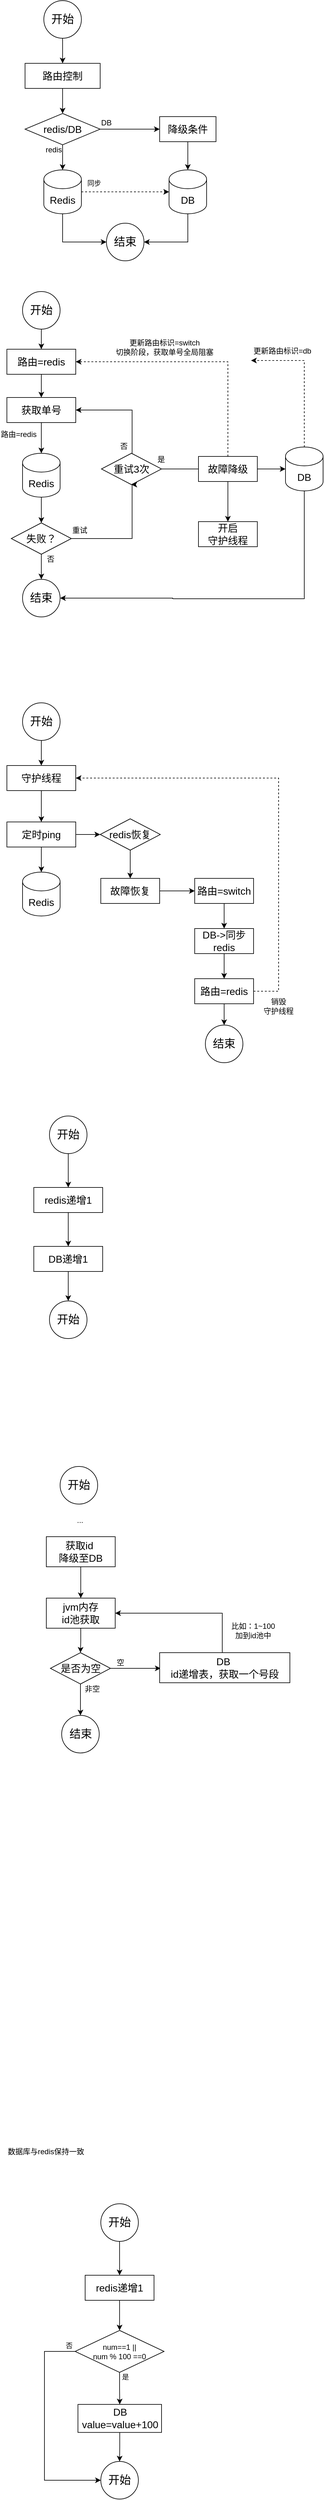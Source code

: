 <mxfile version="24.7.3" type="github">
  <diagram name="第 1 页" id="wcEa54nouv058no1run-">
    <mxGraphModel dx="1434" dy="795" grid="0" gridSize="10" guides="1" tooltips="1" connect="1" arrows="1" fold="1" page="1" pageScale="1" pageWidth="827" pageHeight="1169" math="0" shadow="0">
      <root>
        <mxCell id="0" />
        <mxCell id="1" parent="0" />
        <mxCell id="WumZS3qc3HFv33wqFGVb-3" value="" style="edgeStyle=orthogonalEdgeStyle;rounded=0;orthogonalLoop=1;jettySize=auto;html=1;" parent="1" source="WumZS3qc3HFv33wqFGVb-1" target="WumZS3qc3HFv33wqFGVb-2" edge="1">
          <mxGeometry relative="1" as="geometry" />
        </mxCell>
        <mxCell id="WumZS3qc3HFv33wqFGVb-1" value="开始" style="ellipse;whiteSpace=wrap;html=1;aspect=fixed;fontSize=18;" parent="1" vertex="1">
          <mxGeometry x="200" y="150" width="60" height="60" as="geometry" />
        </mxCell>
        <mxCell id="WumZS3qc3HFv33wqFGVb-5" value="" style="edgeStyle=orthogonalEdgeStyle;rounded=0;orthogonalLoop=1;jettySize=auto;html=1;" parent="1" source="WumZS3qc3HFv33wqFGVb-2" target="WumZS3qc3HFv33wqFGVb-6" edge="1">
          <mxGeometry relative="1" as="geometry">
            <mxPoint x="230" y="330" as="targetPoint" />
          </mxGeometry>
        </mxCell>
        <mxCell id="WumZS3qc3HFv33wqFGVb-2" value="路由控制" style="rounded=0;whiteSpace=wrap;html=1;fontSize=16;" parent="1" vertex="1">
          <mxGeometry x="170" y="250" width="120" height="40" as="geometry" />
        </mxCell>
        <mxCell id="WumZS3qc3HFv33wqFGVb-8" value="" style="edgeStyle=orthogonalEdgeStyle;rounded=0;orthogonalLoop=1;jettySize=auto;html=1;" parent="1" source="WumZS3qc3HFv33wqFGVb-6" edge="1">
          <mxGeometry relative="1" as="geometry">
            <mxPoint x="230" y="420" as="targetPoint" />
          </mxGeometry>
        </mxCell>
        <mxCell id="WumZS3qc3HFv33wqFGVb-6" value="redis/DB" style="rhombus;whiteSpace=wrap;html=1;fontSize=16;" parent="1" vertex="1">
          <mxGeometry x="170" y="330" width="120" height="50" as="geometry" />
        </mxCell>
        <mxCell id="WumZS3qc3HFv33wqFGVb-9" value="redis" style="text;html=1;align=center;verticalAlign=middle;whiteSpace=wrap;rounded=0;" parent="1" vertex="1">
          <mxGeometry x="186" y="373" width="60" height="30" as="geometry" />
        </mxCell>
        <mxCell id="WumZS3qc3HFv33wqFGVb-10" value="DB" style="text;html=1;align=center;verticalAlign=middle;whiteSpace=wrap;rounded=0;" parent="1" vertex="1">
          <mxGeometry x="270" y="330" width="60" height="30" as="geometry" />
        </mxCell>
        <mxCell id="WumZS3qc3HFv33wqFGVb-11" value="" style="edgeStyle=orthogonalEdgeStyle;rounded=0;orthogonalLoop=1;jettySize=auto;html=1;entryX=0;entryY=0.5;entryDx=0;entryDy=0;" parent="1" source="WumZS3qc3HFv33wqFGVb-6" target="WumZS3qc3HFv33wqFGVb-19" edge="1">
          <mxGeometry relative="1" as="geometry">
            <mxPoint x="420" y="390" as="sourcePoint" />
            <mxPoint x="330" y="355" as="targetPoint" />
          </mxGeometry>
        </mxCell>
        <mxCell id="WumZS3qc3HFv33wqFGVb-15" value="" style="edgeStyle=orthogonalEdgeStyle;rounded=0;orthogonalLoop=1;jettySize=auto;html=1;dashed=1;" parent="1" source="WumZS3qc3HFv33wqFGVb-12" target="WumZS3qc3HFv33wqFGVb-14" edge="1">
          <mxGeometry relative="1" as="geometry" />
        </mxCell>
        <mxCell id="WumZS3qc3HFv33wqFGVb-16" value="同步" style="edgeLabel;html=1;align=center;verticalAlign=middle;resizable=0;points=[];" parent="WumZS3qc3HFv33wqFGVb-15" vertex="1" connectable="0">
          <mxGeometry x="-0.386" y="-1" relative="1" as="geometry">
            <mxPoint x="-23" y="-15" as="offset" />
          </mxGeometry>
        </mxCell>
        <mxCell id="WumZS3qc3HFv33wqFGVb-12" value="Redis" style="shape=cylinder3;whiteSpace=wrap;html=1;boundedLbl=1;backgroundOutline=1;size=15;fontSize=16;" parent="1" vertex="1">
          <mxGeometry x="200" y="420" width="60" height="70" as="geometry" />
        </mxCell>
        <mxCell id="WumZS3qc3HFv33wqFGVb-14" value="DB" style="shape=cylinder3;whiteSpace=wrap;html=1;boundedLbl=1;backgroundOutline=1;size=15;fontSize=16;" parent="1" vertex="1">
          <mxGeometry x="400" y="420" width="60" height="70" as="geometry" />
        </mxCell>
        <mxCell id="WumZS3qc3HFv33wqFGVb-20" value="" style="edgeStyle=orthogonalEdgeStyle;rounded=0;orthogonalLoop=1;jettySize=auto;html=1;" parent="1" source="WumZS3qc3HFv33wqFGVb-19" target="WumZS3qc3HFv33wqFGVb-14" edge="1">
          <mxGeometry relative="1" as="geometry" />
        </mxCell>
        <mxCell id="WumZS3qc3HFv33wqFGVb-19" value="降级条件" style="rounded=0;whiteSpace=wrap;html=1;fontSize=16;" parent="1" vertex="1">
          <mxGeometry x="385" y="335" width="90" height="40" as="geometry" />
        </mxCell>
        <mxCell id="WumZS3qc3HFv33wqFGVb-22" value="" style="edgeStyle=orthogonalEdgeStyle;rounded=0;orthogonalLoop=1;jettySize=auto;html=1;exitX=0.5;exitY=1;exitDx=0;exitDy=0;exitPerimeter=0;" parent="1" source="WumZS3qc3HFv33wqFGVb-12" target="WumZS3qc3HFv33wqFGVb-23" edge="1">
          <mxGeometry relative="1" as="geometry">
            <mxPoint x="330" y="470" as="sourcePoint" />
            <Array as="points">
              <mxPoint x="230" y="535" />
            </Array>
          </mxGeometry>
        </mxCell>
        <mxCell id="WumZS3qc3HFv33wqFGVb-23" value="&lt;font style=&quot;font-size: 18px;&quot;&gt;结束&lt;/font&gt;" style="ellipse;whiteSpace=wrap;html=1;" parent="1" vertex="1">
          <mxGeometry x="300" y="505" width="60" height="60" as="geometry" />
        </mxCell>
        <mxCell id="WumZS3qc3HFv33wqFGVb-24" value="" style="edgeStyle=orthogonalEdgeStyle;rounded=0;orthogonalLoop=1;jettySize=auto;html=1;exitX=0.5;exitY=1;exitDx=0;exitDy=0;exitPerimeter=0;entryX=1;entryY=0.5;entryDx=0;entryDy=0;" parent="1" source="WumZS3qc3HFv33wqFGVb-14" target="WumZS3qc3HFv33wqFGVb-23" edge="1">
          <mxGeometry relative="1" as="geometry">
            <mxPoint x="240" y="500" as="sourcePoint" />
            <mxPoint x="310" y="545" as="targetPoint" />
            <Array as="points">
              <mxPoint x="430" y="535" />
            </Array>
          </mxGeometry>
        </mxCell>
        <mxCell id="WumZS3qc3HFv33wqFGVb-28" value="" style="edgeStyle=orthogonalEdgeStyle;rounded=0;orthogonalLoop=1;jettySize=auto;html=1;" parent="1" source="WumZS3qc3HFv33wqFGVb-25" target="WumZS3qc3HFv33wqFGVb-26" edge="1">
          <mxGeometry relative="1" as="geometry">
            <mxPoint x="331" y="803" as="targetPoint" />
          </mxGeometry>
        </mxCell>
        <mxCell id="WumZS3qc3HFv33wqFGVb-25" value="获取单号" style="rounded=0;whiteSpace=wrap;html=1;fontSize=16;" parent="1" vertex="1">
          <mxGeometry x="141" y="783" width="110" height="40" as="geometry" />
        </mxCell>
        <mxCell id="WumZS3qc3HFv33wqFGVb-33" value="" style="edgeStyle=orthogonalEdgeStyle;rounded=0;orthogonalLoop=1;jettySize=auto;html=1;" parent="1" source="WumZS3qc3HFv33wqFGVb-26" target="WumZS3qc3HFv33wqFGVb-32" edge="1">
          <mxGeometry relative="1" as="geometry" />
        </mxCell>
        <mxCell id="WumZS3qc3HFv33wqFGVb-26" value="Redis" style="shape=cylinder3;whiteSpace=wrap;html=1;boundedLbl=1;backgroundOutline=1;size=15;fontSize=16;" parent="1" vertex="1">
          <mxGeometry x="166" y="872" width="60" height="70" as="geometry" />
        </mxCell>
        <mxCell id="WumZS3qc3HFv33wqFGVb-29" value="&lt;div&gt;路由=redis&lt;/div&gt;" style="text;html=1;align=center;verticalAlign=middle;whiteSpace=wrap;rounded=0;" parent="1" vertex="1">
          <mxGeometry x="130" y="827" width="60" height="30" as="geometry" />
        </mxCell>
        <mxCell id="WumZS3qc3HFv33wqFGVb-51" value="" style="edgeStyle=orthogonalEdgeStyle;rounded=0;orthogonalLoop=1;jettySize=auto;html=1;" parent="1" source="WumZS3qc3HFv33wqFGVb-30" target="WumZS3qc3HFv33wqFGVb-50" edge="1">
          <mxGeometry relative="1" as="geometry" />
        </mxCell>
        <mxCell id="WumZS3qc3HFv33wqFGVb-30" value="&lt;font style=&quot;font-size: 18px;&quot;&gt;开始&lt;/font&gt;" style="ellipse;whiteSpace=wrap;html=1;" parent="1" vertex="1">
          <mxGeometry x="166" y="614" width="60" height="60" as="geometry" />
        </mxCell>
        <mxCell id="WumZS3qc3HFv33wqFGVb-35" value="" style="edgeStyle=orthogonalEdgeStyle;rounded=0;orthogonalLoop=1;jettySize=auto;html=1;exitX=1;exitY=0.5;exitDx=0;exitDy=0;entryX=0.5;entryY=1;entryDx=0;entryDy=0;" parent="1" source="WumZS3qc3HFv33wqFGVb-32" target="WumZS3qc3HFv33wqFGVb-37" edge="1">
          <mxGeometry relative="1" as="geometry">
            <mxPoint x="541" y="963" as="targetPoint" />
            <Array as="points">
              <mxPoint x="341" y="1008" />
            </Array>
          </mxGeometry>
        </mxCell>
        <mxCell id="WumZS3qc3HFv33wqFGVb-45" value="" style="edgeStyle=orthogonalEdgeStyle;rounded=0;orthogonalLoop=1;jettySize=auto;html=1;" parent="1" source="WumZS3qc3HFv33wqFGVb-32" target="WumZS3qc3HFv33wqFGVb-44" edge="1">
          <mxGeometry relative="1" as="geometry" />
        </mxCell>
        <mxCell id="WumZS3qc3HFv33wqFGVb-32" value="失败？" style="rhombus;whiteSpace=wrap;html=1;fontSize=16;" parent="1" vertex="1">
          <mxGeometry x="148" y="983" width="96" height="50" as="geometry" />
        </mxCell>
        <mxCell id="WumZS3qc3HFv33wqFGVb-36" value="重试" style="text;html=1;align=center;verticalAlign=middle;whiteSpace=wrap;rounded=0;" parent="1" vertex="1">
          <mxGeometry x="243" y="985" width="29" height="20" as="geometry" />
        </mxCell>
        <mxCell id="WumZS3qc3HFv33wqFGVb-37" value="重试3次" style="rhombus;whiteSpace=wrap;html=1;fontSize=16;" parent="1" vertex="1">
          <mxGeometry x="292" y="872" width="96" height="50" as="geometry" />
        </mxCell>
        <mxCell id="WumZS3qc3HFv33wqFGVb-38" value="" style="edgeStyle=orthogonalEdgeStyle;rounded=0;orthogonalLoop=1;jettySize=auto;html=1;exitX=0.5;exitY=0;exitDx=0;exitDy=0;entryX=1;entryY=0.5;entryDx=0;entryDy=0;" parent="1" source="WumZS3qc3HFv33wqFGVb-37" target="WumZS3qc3HFv33wqFGVb-25" edge="1">
          <mxGeometry relative="1" as="geometry">
            <mxPoint x="254" y="1018" as="sourcePoint" />
            <mxPoint x="363" y="932" as="targetPoint" />
            <Array as="points">
              <mxPoint x="341" y="872" />
              <mxPoint x="341" y="803" />
            </Array>
          </mxGeometry>
        </mxCell>
        <mxCell id="WumZS3qc3HFv33wqFGVb-39" value="否" style="text;html=1;align=center;verticalAlign=middle;whiteSpace=wrap;rounded=0;" parent="1" vertex="1">
          <mxGeometry x="318" y="856" width="20" height="10" as="geometry" />
        </mxCell>
        <mxCell id="WumZS3qc3HFv33wqFGVb-40" value="是" style="text;html=1;align=center;verticalAlign=middle;whiteSpace=wrap;rounded=0;" parent="1" vertex="1">
          <mxGeometry x="373" y="872" width="29" height="20" as="geometry" />
        </mxCell>
        <mxCell id="WumZS3qc3HFv33wqFGVb-41" value="" style="edgeStyle=orthogonalEdgeStyle;rounded=0;orthogonalLoop=1;jettySize=auto;html=1;exitX=1;exitY=0.5;exitDx=0;exitDy=0;entryX=0;entryY=0.5;entryDx=0;entryDy=0;" parent="1" source="WumZS3qc3HFv33wqFGVb-37" target="WumZS3qc3HFv33wqFGVb-43" edge="1">
          <mxGeometry relative="1" as="geometry">
            <mxPoint x="350" y="882" as="sourcePoint" />
            <mxPoint x="408" y="943" as="targetPoint" />
            <Array as="points">
              <mxPoint x="448" y="897" />
              <mxPoint x="448" y="897" />
            </Array>
          </mxGeometry>
        </mxCell>
        <mxCell id="WumZS3qc3HFv33wqFGVb-54" value="" style="edgeStyle=orthogonalEdgeStyle;rounded=0;orthogonalLoop=1;jettySize=auto;html=1;entryX=1;entryY=0.5;entryDx=0;entryDy=0;dashed=1;" parent="1" source="WumZS3qc3HFv33wqFGVb-43" target="WumZS3qc3HFv33wqFGVb-50" edge="1">
          <mxGeometry relative="1" as="geometry">
            <mxPoint x="494" y="807" as="targetPoint" />
            <Array as="points">
              <mxPoint x="494" y="726" />
            </Array>
          </mxGeometry>
        </mxCell>
        <mxCell id="WumZS3qc3HFv33wqFGVb-57" value="" style="edgeStyle=orthogonalEdgeStyle;rounded=0;orthogonalLoop=1;jettySize=auto;html=1;entryX=0;entryY=0.5;entryDx=0;entryDy=0;entryPerimeter=0;" parent="1" source="WumZS3qc3HFv33wqFGVb-43" target="WumZS3qc3HFv33wqFGVb-58" edge="1">
          <mxGeometry relative="1" as="geometry">
            <mxPoint x="541" y="964" as="targetPoint" />
          </mxGeometry>
        </mxCell>
        <mxCell id="THPKkUptLc2-kDEgWyZg-17" value="" style="edgeStyle=orthogonalEdgeStyle;rounded=0;orthogonalLoop=1;jettySize=auto;html=1;" edge="1" parent="1" source="WumZS3qc3HFv33wqFGVb-43" target="THPKkUptLc2-kDEgWyZg-16">
          <mxGeometry relative="1" as="geometry" />
        </mxCell>
        <mxCell id="WumZS3qc3HFv33wqFGVb-43" value="故障降级" style="rounded=0;whiteSpace=wrap;html=1;fontSize=16;" parent="1" vertex="1">
          <mxGeometry x="447" y="877" width="94" height="40" as="geometry" />
        </mxCell>
        <mxCell id="WumZS3qc3HFv33wqFGVb-44" value="&lt;font style=&quot;font-size: 18px;&quot;&gt;结束&lt;/font&gt;" style="ellipse;whiteSpace=wrap;html=1;" parent="1" vertex="1">
          <mxGeometry x="166" y="1073" width="60" height="60" as="geometry" />
        </mxCell>
        <mxCell id="WumZS3qc3HFv33wqFGVb-47" value="否" style="text;html=1;align=center;verticalAlign=middle;whiteSpace=wrap;rounded=0;" parent="1" vertex="1">
          <mxGeometry x="201" y="1036" width="20" height="10" as="geometry" />
        </mxCell>
        <mxCell id="WumZS3qc3HFv33wqFGVb-52" value="" style="edgeStyle=orthogonalEdgeStyle;rounded=0;orthogonalLoop=1;jettySize=auto;html=1;entryX=0.5;entryY=0;entryDx=0;entryDy=0;" parent="1" source="WumZS3qc3HFv33wqFGVb-50" target="WumZS3qc3HFv33wqFGVb-25" edge="1">
          <mxGeometry relative="1" as="geometry" />
        </mxCell>
        <mxCell id="WumZS3qc3HFv33wqFGVb-50" value="路由=redis" style="rounded=0;whiteSpace=wrap;html=1;fontSize=16;" parent="1" vertex="1">
          <mxGeometry x="141" y="706" width="110" height="40" as="geometry" />
        </mxCell>
        <mxCell id="WumZS3qc3HFv33wqFGVb-55" value="更新路由标识=switch&lt;div&gt;切换阶段，获取单号全局阻塞&lt;/div&gt;" style="text;html=1;align=center;verticalAlign=middle;whiteSpace=wrap;rounded=0;" parent="1" vertex="1">
          <mxGeometry x="314" y="688" width="158" height="30" as="geometry" />
        </mxCell>
        <mxCell id="WumZS3qc3HFv33wqFGVb-64" value="" style="edgeStyle=orthogonalEdgeStyle;rounded=0;orthogonalLoop=1;jettySize=auto;html=1;entryX=1;entryY=0.5;entryDx=0;entryDy=0;" parent="1" source="WumZS3qc3HFv33wqFGVb-58" target="WumZS3qc3HFv33wqFGVb-44" edge="1">
          <mxGeometry relative="1" as="geometry">
            <mxPoint x="616" y="1012" as="targetPoint" />
            <Array as="points">
              <mxPoint x="616" y="1104" />
              <mxPoint x="406" y="1104" />
              <mxPoint x="406" y="1103" />
            </Array>
          </mxGeometry>
        </mxCell>
        <mxCell id="WumZS3qc3HFv33wqFGVb-58" value="DB" style="shape=cylinder3;whiteSpace=wrap;html=1;boundedLbl=1;backgroundOutline=1;size=15;fontSize=16;" parent="1" vertex="1">
          <mxGeometry x="586" y="862" width="60" height="70" as="geometry" />
        </mxCell>
        <mxCell id="WumZS3qc3HFv33wqFGVb-61" value="" style="edgeStyle=orthogonalEdgeStyle;rounded=0;orthogonalLoop=1;jettySize=auto;html=1;dashed=1;exitX=0.5;exitY=0;exitDx=0;exitDy=0;exitPerimeter=0;" parent="1" source="WumZS3qc3HFv33wqFGVb-58" edge="1">
          <mxGeometry relative="1" as="geometry">
            <mxPoint x="644" y="856" as="sourcePoint" />
            <mxPoint x="531" y="724" as="targetPoint" />
            <Array as="points">
              <mxPoint x="616" y="724" />
            </Array>
          </mxGeometry>
        </mxCell>
        <mxCell id="WumZS3qc3HFv33wqFGVb-62" value="更新路由标识=db" style="text;html=1;align=center;verticalAlign=middle;whiteSpace=wrap;rounded=0;" parent="1" vertex="1">
          <mxGeometry x="531" y="694" width="100" height="30" as="geometry" />
        </mxCell>
        <mxCell id="WumZS3qc3HFv33wqFGVb-71" value="" style="edgeStyle=orthogonalEdgeStyle;rounded=0;orthogonalLoop=1;jettySize=auto;html=1;" parent="1" source="WumZS3qc3HFv33wqFGVb-65" target="WumZS3qc3HFv33wqFGVb-66" edge="1">
          <mxGeometry relative="1" as="geometry" />
        </mxCell>
        <mxCell id="WumZS3qc3HFv33wqFGVb-65" value="&lt;font style=&quot;font-size: 18px;&quot;&gt;开始&lt;/font&gt;" style="ellipse;whiteSpace=wrap;html=1;" parent="1" vertex="1">
          <mxGeometry x="166" y="1270" width="60" height="60" as="geometry" />
        </mxCell>
        <mxCell id="WumZS3qc3HFv33wqFGVb-68" value="" style="edgeStyle=orthogonalEdgeStyle;rounded=0;orthogonalLoop=1;jettySize=auto;html=1;" parent="1" source="WumZS3qc3HFv33wqFGVb-66" target="WumZS3qc3HFv33wqFGVb-67" edge="1">
          <mxGeometry relative="1" as="geometry" />
        </mxCell>
        <mxCell id="WumZS3qc3HFv33wqFGVb-66" value="守护线程" style="rounded=0;whiteSpace=wrap;html=1;fontSize=16;" parent="1" vertex="1">
          <mxGeometry x="141" y="1370" width="110" height="40" as="geometry" />
        </mxCell>
        <mxCell id="WumZS3qc3HFv33wqFGVb-70" value="" style="edgeStyle=orthogonalEdgeStyle;rounded=0;orthogonalLoop=1;jettySize=auto;html=1;" parent="1" source="WumZS3qc3HFv33wqFGVb-67" target="WumZS3qc3HFv33wqFGVb-69" edge="1">
          <mxGeometry relative="1" as="geometry" />
        </mxCell>
        <mxCell id="WumZS3qc3HFv33wqFGVb-73" value="" style="edgeStyle=orthogonalEdgeStyle;rounded=0;orthogonalLoop=1;jettySize=auto;html=1;" parent="1" source="WumZS3qc3HFv33wqFGVb-67" target="WumZS3qc3HFv33wqFGVb-72" edge="1">
          <mxGeometry relative="1" as="geometry" />
        </mxCell>
        <mxCell id="WumZS3qc3HFv33wqFGVb-67" value="定时ping" style="rounded=0;whiteSpace=wrap;html=1;fontSize=16;" parent="1" vertex="1">
          <mxGeometry x="141" y="1460" width="110" height="40" as="geometry" />
        </mxCell>
        <mxCell id="WumZS3qc3HFv33wqFGVb-69" value="Redis" style="shape=cylinder3;whiteSpace=wrap;html=1;boundedLbl=1;backgroundOutline=1;size=15;fontSize=16;" parent="1" vertex="1">
          <mxGeometry x="166" y="1540" width="60" height="70" as="geometry" />
        </mxCell>
        <mxCell id="WumZS3qc3HFv33wqFGVb-75" value="" style="edgeStyle=orthogonalEdgeStyle;rounded=0;orthogonalLoop=1;jettySize=auto;html=1;" parent="1" source="WumZS3qc3HFv33wqFGVb-72" target="WumZS3qc3HFv33wqFGVb-74" edge="1">
          <mxGeometry relative="1" as="geometry" />
        </mxCell>
        <mxCell id="WumZS3qc3HFv33wqFGVb-72" value="redis恢复" style="rhombus;whiteSpace=wrap;html=1;fontSize=16;" parent="1" vertex="1">
          <mxGeometry x="290" y="1455" width="96" height="50" as="geometry" />
        </mxCell>
        <mxCell id="WumZS3qc3HFv33wqFGVb-77" value="" style="edgeStyle=orthogonalEdgeStyle;rounded=0;orthogonalLoop=1;jettySize=auto;html=1;" parent="1" source="WumZS3qc3HFv33wqFGVb-74" target="WumZS3qc3HFv33wqFGVb-76" edge="1">
          <mxGeometry relative="1" as="geometry" />
        </mxCell>
        <mxCell id="WumZS3qc3HFv33wqFGVb-74" value="故障恢复" style="rounded=0;whiteSpace=wrap;html=1;fontSize=16;" parent="1" vertex="1">
          <mxGeometry x="291" y="1550" width="94" height="40" as="geometry" />
        </mxCell>
        <mxCell id="WumZS3qc3HFv33wqFGVb-79" value="" style="edgeStyle=orthogonalEdgeStyle;rounded=0;orthogonalLoop=1;jettySize=auto;html=1;" parent="1" source="WumZS3qc3HFv33wqFGVb-76" target="WumZS3qc3HFv33wqFGVb-78" edge="1">
          <mxGeometry relative="1" as="geometry" />
        </mxCell>
        <mxCell id="WumZS3qc3HFv33wqFGVb-76" value="路由=switch" style="rounded=0;whiteSpace=wrap;html=1;fontSize=16;" parent="1" vertex="1">
          <mxGeometry x="441" y="1550" width="94" height="40" as="geometry" />
        </mxCell>
        <mxCell id="WumZS3qc3HFv33wqFGVb-81" value="" style="edgeStyle=orthogonalEdgeStyle;rounded=0;orthogonalLoop=1;jettySize=auto;html=1;" parent="1" source="WumZS3qc3HFv33wqFGVb-78" target="WumZS3qc3HFv33wqFGVb-80" edge="1">
          <mxGeometry relative="1" as="geometry" />
        </mxCell>
        <mxCell id="WumZS3qc3HFv33wqFGVb-78" value="DB-&amp;gt;同步redis" style="rounded=0;whiteSpace=wrap;html=1;fontSize=16;" parent="1" vertex="1">
          <mxGeometry x="441" y="1630" width="94" height="40" as="geometry" />
        </mxCell>
        <mxCell id="WumZS3qc3HFv33wqFGVb-83" value="" style="edgeStyle=orthogonalEdgeStyle;rounded=0;orthogonalLoop=1;jettySize=auto;html=1;" parent="1" source="WumZS3qc3HFv33wqFGVb-80" target="WumZS3qc3HFv33wqFGVb-82" edge="1">
          <mxGeometry relative="1" as="geometry" />
        </mxCell>
        <mxCell id="THPKkUptLc2-kDEgWyZg-19" value="" style="edgeStyle=orthogonalEdgeStyle;rounded=0;orthogonalLoop=1;jettySize=auto;html=1;entryX=1;entryY=0.5;entryDx=0;entryDy=0;dashed=1;" edge="1" parent="1" source="WumZS3qc3HFv33wqFGVb-80" target="WumZS3qc3HFv33wqFGVb-66">
          <mxGeometry relative="1" as="geometry">
            <mxPoint x="615" y="1730" as="targetPoint" />
            <Array as="points">
              <mxPoint x="575" y="1730" />
              <mxPoint x="575" y="1390" />
            </Array>
          </mxGeometry>
        </mxCell>
        <mxCell id="WumZS3qc3HFv33wqFGVb-80" value="路由=redis" style="rounded=0;whiteSpace=wrap;html=1;fontSize=16;" parent="1" vertex="1">
          <mxGeometry x="441" y="1710" width="94" height="40" as="geometry" />
        </mxCell>
        <mxCell id="WumZS3qc3HFv33wqFGVb-82" value="&lt;span style=&quot;font-size: 18px;&quot;&gt;结束&lt;/span&gt;" style="ellipse;whiteSpace=wrap;html=1;" parent="1" vertex="1">
          <mxGeometry x="458" y="1784" width="60" height="60" as="geometry" />
        </mxCell>
        <mxCell id="WumZS3qc3HFv33wqFGVb-88" value="" style="edgeStyle=orthogonalEdgeStyle;rounded=0;orthogonalLoop=1;jettySize=auto;html=1;" parent="1" source="WumZS3qc3HFv33wqFGVb-84" target="WumZS3qc3HFv33wqFGVb-85" edge="1">
          <mxGeometry relative="1" as="geometry" />
        </mxCell>
        <mxCell id="WumZS3qc3HFv33wqFGVb-84" value="&lt;font style=&quot;font-size: 18px;&quot;&gt;开始&lt;/font&gt;" style="ellipse;whiteSpace=wrap;html=1;" parent="1" vertex="1">
          <mxGeometry x="209" y="1929" width="60" height="60" as="geometry" />
        </mxCell>
        <mxCell id="WumZS3qc3HFv33wqFGVb-87" value="" style="edgeStyle=orthogonalEdgeStyle;rounded=0;orthogonalLoop=1;jettySize=auto;html=1;" parent="1" source="WumZS3qc3HFv33wqFGVb-85" target="WumZS3qc3HFv33wqFGVb-86" edge="1">
          <mxGeometry relative="1" as="geometry" />
        </mxCell>
        <mxCell id="WumZS3qc3HFv33wqFGVb-85" value="redis递增1" style="rounded=0;whiteSpace=wrap;html=1;fontSize=16;" parent="1" vertex="1">
          <mxGeometry x="184" y="2043" width="110" height="40" as="geometry" />
        </mxCell>
        <mxCell id="WumZS3qc3HFv33wqFGVb-90" value="" style="edgeStyle=orthogonalEdgeStyle;rounded=0;orthogonalLoop=1;jettySize=auto;html=1;" parent="1" source="WumZS3qc3HFv33wqFGVb-86" target="WumZS3qc3HFv33wqFGVb-89" edge="1">
          <mxGeometry relative="1" as="geometry" />
        </mxCell>
        <mxCell id="WumZS3qc3HFv33wqFGVb-86" value="DB递增1" style="rounded=0;whiteSpace=wrap;html=1;fontSize=16;" parent="1" vertex="1">
          <mxGeometry x="184" y="2137" width="110" height="40" as="geometry" />
        </mxCell>
        <mxCell id="WumZS3qc3HFv33wqFGVb-89" value="&lt;font style=&quot;font-size: 18px;&quot;&gt;开始&lt;/font&gt;" style="ellipse;whiteSpace=wrap;html=1;" parent="1" vertex="1">
          <mxGeometry x="209" y="2224" width="60" height="60" as="geometry" />
        </mxCell>
        <mxCell id="WumZS3qc3HFv33wqFGVb-92" value="&lt;font style=&quot;font-size: 18px;&quot;&gt;开始&lt;/font&gt;" style="ellipse;whiteSpace=wrap;html=1;" parent="1" vertex="1">
          <mxGeometry x="226" y="2488" width="60" height="60" as="geometry" />
        </mxCell>
        <mxCell id="WumZS3qc3HFv33wqFGVb-93" value="..." style="text;html=1;align=center;verticalAlign=middle;whiteSpace=wrap;rounded=0;" parent="1" vertex="1">
          <mxGeometry x="227.5" y="2559" width="60" height="30" as="geometry" />
        </mxCell>
        <mxCell id="WumZS3qc3HFv33wqFGVb-99" value="" style="edgeStyle=orthogonalEdgeStyle;rounded=0;orthogonalLoop=1;jettySize=auto;html=1;" parent="1" source="WumZS3qc3HFv33wqFGVb-94" target="WumZS3qc3HFv33wqFGVb-95" edge="1">
          <mxGeometry relative="1" as="geometry" />
        </mxCell>
        <mxCell id="WumZS3qc3HFv33wqFGVb-94" value="获取id&amp;nbsp;&lt;div&gt;降级至DB&lt;/div&gt;" style="rounded=0;whiteSpace=wrap;html=1;fontSize=16;" parent="1" vertex="1">
          <mxGeometry x="204" y="2600" width="110" height="48" as="geometry" />
        </mxCell>
        <mxCell id="WumZS3qc3HFv33wqFGVb-98" value="" style="edgeStyle=orthogonalEdgeStyle;rounded=0;orthogonalLoop=1;jettySize=auto;html=1;" parent="1" source="WumZS3qc3HFv33wqFGVb-95" target="WumZS3qc3HFv33wqFGVb-96" edge="1">
          <mxGeometry relative="1" as="geometry" />
        </mxCell>
        <mxCell id="WumZS3qc3HFv33wqFGVb-95" value="&lt;div&gt;jvm内存&lt;/div&gt;id池获取" style="rounded=0;whiteSpace=wrap;html=1;fontSize=16;" parent="1" vertex="1">
          <mxGeometry x="204" y="2698" width="110" height="48" as="geometry" />
        </mxCell>
        <mxCell id="WumZS3qc3HFv33wqFGVb-101" value="" style="edgeStyle=orthogonalEdgeStyle;rounded=0;orthogonalLoop=1;jettySize=auto;html=1;" parent="1" source="WumZS3qc3HFv33wqFGVb-96" edge="1">
          <mxGeometry relative="1" as="geometry">
            <mxPoint x="386.5" y="2810" as="targetPoint" />
          </mxGeometry>
        </mxCell>
        <mxCell id="WumZS3qc3HFv33wqFGVb-108" value="" style="edgeStyle=orthogonalEdgeStyle;rounded=0;orthogonalLoop=1;jettySize=auto;html=1;" parent="1" source="WumZS3qc3HFv33wqFGVb-96" target="WumZS3qc3HFv33wqFGVb-107" edge="1">
          <mxGeometry relative="1" as="geometry" />
        </mxCell>
        <mxCell id="WumZS3qc3HFv33wqFGVb-96" value="是否为空" style="rhombus;whiteSpace=wrap;html=1;fontSize=16;" parent="1" vertex="1">
          <mxGeometry x="210.5" y="2785" width="96" height="50" as="geometry" />
        </mxCell>
        <mxCell id="WumZS3qc3HFv33wqFGVb-102" value="空" style="text;html=1;align=center;verticalAlign=middle;resizable=0;points=[];autosize=1;strokeColor=none;fillColor=none;" parent="1" vertex="1">
          <mxGeometry x="307" y="2788" width="30" height="26" as="geometry" />
        </mxCell>
        <mxCell id="WumZS3qc3HFv33wqFGVb-106" value="" style="edgeStyle=orthogonalEdgeStyle;rounded=0;orthogonalLoop=1;jettySize=auto;html=1;entryX=1;entryY=0.5;entryDx=0;entryDy=0;" parent="1" source="WumZS3qc3HFv33wqFGVb-103" target="WumZS3qc3HFv33wqFGVb-95" edge="1">
          <mxGeometry relative="1" as="geometry">
            <mxPoint x="489" y="2705" as="targetPoint" />
            <Array as="points">
              <mxPoint x="485" y="2722" />
            </Array>
          </mxGeometry>
        </mxCell>
        <mxCell id="WumZS3qc3HFv33wqFGVb-103" value="DB&amp;nbsp;&lt;br&gt;id递增表，获取一个号段" style="rounded=0;whiteSpace=wrap;html=1;fontSize=16;" parent="1" vertex="1">
          <mxGeometry x="385" y="2785" width="208" height="48" as="geometry" />
        </mxCell>
        <mxCell id="WumZS3qc3HFv33wqFGVb-104" value="比如：1~100&lt;div&gt;加到id池中&lt;/div&gt;" style="text;html=1;align=center;verticalAlign=middle;resizable=0;points=[];autosize=1;strokeColor=none;fillColor=none;" parent="1" vertex="1">
          <mxGeometry x="490" y="2729" width="88" height="41" as="geometry" />
        </mxCell>
        <mxCell id="WumZS3qc3HFv33wqFGVb-107" value="&lt;font style=&quot;font-size: 18px;&quot;&gt;结束&lt;/font&gt;" style="ellipse;whiteSpace=wrap;html=1;" parent="1" vertex="1">
          <mxGeometry x="228.5" y="2885" width="60" height="60" as="geometry" />
        </mxCell>
        <mxCell id="WumZS3qc3HFv33wqFGVb-110" value="非空" style="text;html=1;align=center;verticalAlign=middle;resizable=0;points=[];autosize=1;strokeColor=none;fillColor=none;" parent="1" vertex="1">
          <mxGeometry x="256" y="2830" width="42" height="26" as="geometry" />
        </mxCell>
        <mxCell id="THPKkUptLc2-kDEgWyZg-1" value="数据库与redis保持一致" style="text;html=1;align=center;verticalAlign=middle;whiteSpace=wrap;rounded=0;" vertex="1" parent="1">
          <mxGeometry x="130" y="3566" width="147" height="30" as="geometry" />
        </mxCell>
        <mxCell id="THPKkUptLc2-kDEgWyZg-2" value="" style="edgeStyle=orthogonalEdgeStyle;rounded=0;orthogonalLoop=1;jettySize=auto;html=1;" edge="1" parent="1" source="THPKkUptLc2-kDEgWyZg-3" target="THPKkUptLc2-kDEgWyZg-5">
          <mxGeometry relative="1" as="geometry" />
        </mxCell>
        <mxCell id="THPKkUptLc2-kDEgWyZg-3" value="&lt;font style=&quot;font-size: 18px;&quot;&gt;开始&lt;/font&gt;" style="ellipse;whiteSpace=wrap;html=1;" vertex="1" parent="1">
          <mxGeometry x="291" y="3664" width="60" height="60" as="geometry" />
        </mxCell>
        <mxCell id="THPKkUptLc2-kDEgWyZg-11" value="" style="edgeStyle=orthogonalEdgeStyle;rounded=0;orthogonalLoop=1;jettySize=auto;html=1;" edge="1" parent="1" source="THPKkUptLc2-kDEgWyZg-5" target="THPKkUptLc2-kDEgWyZg-9">
          <mxGeometry relative="1" as="geometry" />
        </mxCell>
        <mxCell id="THPKkUptLc2-kDEgWyZg-5" value="redis递增1" style="rounded=0;whiteSpace=wrap;html=1;fontSize=16;" vertex="1" parent="1">
          <mxGeometry x="266" y="3778" width="110" height="40" as="geometry" />
        </mxCell>
        <mxCell id="THPKkUptLc2-kDEgWyZg-6" value="" style="edgeStyle=orthogonalEdgeStyle;rounded=0;orthogonalLoop=1;jettySize=auto;html=1;" edge="1" parent="1" source="THPKkUptLc2-kDEgWyZg-7" target="THPKkUptLc2-kDEgWyZg-8">
          <mxGeometry relative="1" as="geometry" />
        </mxCell>
        <mxCell id="THPKkUptLc2-kDEgWyZg-7" value="DB&lt;div&gt;value=value+100&lt;/div&gt;" style="rounded=0;whiteSpace=wrap;html=1;fontSize=16;" vertex="1" parent="1">
          <mxGeometry x="254.5" y="3984" width="133.5" height="44.73" as="geometry" />
        </mxCell>
        <mxCell id="THPKkUptLc2-kDEgWyZg-8" value="&lt;font style=&quot;font-size: 18px;&quot;&gt;开始&lt;/font&gt;" style="ellipse;whiteSpace=wrap;html=1;" vertex="1" parent="1">
          <mxGeometry x="291" y="4075" width="60" height="60" as="geometry" />
        </mxCell>
        <mxCell id="THPKkUptLc2-kDEgWyZg-10" value="" style="edgeStyle=orthogonalEdgeStyle;rounded=0;orthogonalLoop=1;jettySize=auto;html=1;" edge="1" parent="1" source="THPKkUptLc2-kDEgWyZg-9" target="THPKkUptLc2-kDEgWyZg-7">
          <mxGeometry relative="1" as="geometry" />
        </mxCell>
        <mxCell id="THPKkUptLc2-kDEgWyZg-12" value="是" style="edgeLabel;html=1;align=center;verticalAlign=middle;resizable=0;points=[];" vertex="1" connectable="0" parent="THPKkUptLc2-kDEgWyZg-10">
          <mxGeometry x="-0.382" y="-2" relative="1" as="geometry">
            <mxPoint x="11" y="-9" as="offset" />
          </mxGeometry>
        </mxCell>
        <mxCell id="THPKkUptLc2-kDEgWyZg-14" value="" style="edgeStyle=orthogonalEdgeStyle;rounded=0;orthogonalLoop=1;jettySize=auto;html=1;entryX=0;entryY=0.5;entryDx=0;entryDy=0;" edge="1" parent="1" source="THPKkUptLc2-kDEgWyZg-9" target="THPKkUptLc2-kDEgWyZg-8">
          <mxGeometry relative="1" as="geometry">
            <mxPoint x="170" y="3899.5" as="targetPoint" />
            <Array as="points">
              <mxPoint x="201" y="3900" />
              <mxPoint x="201" y="4105" />
            </Array>
          </mxGeometry>
        </mxCell>
        <mxCell id="THPKkUptLc2-kDEgWyZg-15" value="否" style="edgeLabel;html=1;align=center;verticalAlign=middle;resizable=0;points=[];" vertex="1" connectable="0" parent="THPKkUptLc2-kDEgWyZg-14">
          <mxGeometry x="-0.901" y="1" relative="1" as="geometry">
            <mxPoint x="7" y="-11" as="offset" />
          </mxGeometry>
        </mxCell>
        <mxCell id="THPKkUptLc2-kDEgWyZg-9" value="num==1 ||&lt;div&gt;num % 100 ==0&lt;/div&gt;" style="rhombus;whiteSpace=wrap;html=1;" vertex="1" parent="1">
          <mxGeometry x="250" y="3866" width="142" height="67" as="geometry" />
        </mxCell>
        <mxCell id="THPKkUptLc2-kDEgWyZg-16" value="开启&lt;div&gt;守护线程&lt;/div&gt;" style="rounded=0;whiteSpace=wrap;html=1;fontSize=16;" vertex="1" parent="1">
          <mxGeometry x="447" y="981" width="94" height="40" as="geometry" />
        </mxCell>
        <mxCell id="THPKkUptLc2-kDEgWyZg-20" value="销毁&lt;div&gt;守护线程&lt;/div&gt;" style="text;html=1;align=center;verticalAlign=middle;whiteSpace=wrap;rounded=0;" vertex="1" parent="1">
          <mxGeometry x="545" y="1739" width="60" height="30" as="geometry" />
        </mxCell>
      </root>
    </mxGraphModel>
  </diagram>
</mxfile>

